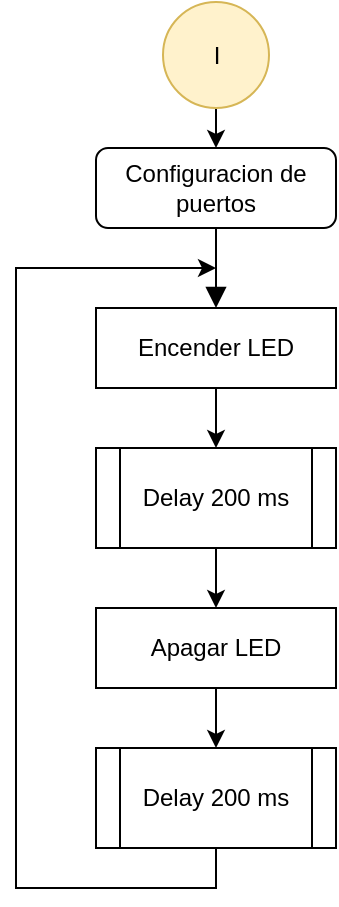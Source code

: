 <mxfile version="13.1.1" type="github">
  <diagram id="C5RBs43oDa-KdzZeNtuy" name="Page-1">
    <mxGraphModel dx="946" dy="662" grid="1" gridSize="10" guides="1" tooltips="1" connect="1" arrows="1" fold="1" page="1" pageScale="1" pageWidth="827" pageHeight="1169" math="0" shadow="0">
      <root>
        <mxCell id="WIyWlLk6GJQsqaUBKTNV-0" />
        <mxCell id="WIyWlLk6GJQsqaUBKTNV-1" parent="WIyWlLk6GJQsqaUBKTNV-0" />
        <mxCell id="WIyWlLk6GJQsqaUBKTNV-2" value="" style="rounded=0;html=1;jettySize=auto;orthogonalLoop=1;fontSize=11;endArrow=block;endFill=1;endSize=8;strokeWidth=1;shadow=0;labelBackgroundColor=none;edgeStyle=orthogonalEdgeStyle;entryX=0.5;entryY=0;entryDx=0;entryDy=0;" parent="WIyWlLk6GJQsqaUBKTNV-1" source="WIyWlLk6GJQsqaUBKTNV-3" target="vtZRrWapOZClMb1oRdkY-4" edge="1">
          <mxGeometry relative="1" as="geometry">
            <mxPoint x="220" y="170" as="targetPoint" />
          </mxGeometry>
        </mxCell>
        <mxCell id="WIyWlLk6GJQsqaUBKTNV-3" value="Configuracion de puertos" style="rounded=1;whiteSpace=wrap;html=1;fontSize=12;glass=0;strokeWidth=1;shadow=0;" parent="WIyWlLk6GJQsqaUBKTNV-1" vertex="1">
          <mxGeometry x="160" y="100" width="120" height="40" as="geometry" />
        </mxCell>
        <mxCell id="vtZRrWapOZClMb1oRdkY-2" style="edgeStyle=orthogonalEdgeStyle;rounded=0;orthogonalLoop=1;jettySize=auto;html=1;exitX=0.5;exitY=1;exitDx=0;exitDy=0;entryX=0.5;entryY=0;entryDx=0;entryDy=0;fontColor=#FFFFFF;" parent="WIyWlLk6GJQsqaUBKTNV-1" source="vtZRrWapOZClMb1oRdkY-0" target="WIyWlLk6GJQsqaUBKTNV-3" edge="1">
          <mxGeometry relative="1" as="geometry" />
        </mxCell>
        <mxCell id="vtZRrWapOZClMb1oRdkY-0" value="I" style="ellipse;whiteSpace=wrap;html=1;aspect=fixed;fillColor=#fff2cc;strokeColor=#d6b656;" parent="WIyWlLk6GJQsqaUBKTNV-1" vertex="1">
          <mxGeometry x="193.5" y="27" width="53" height="53" as="geometry" />
        </mxCell>
        <mxCell id="vtZRrWapOZClMb1oRdkY-6" style="edgeStyle=orthogonalEdgeStyle;rounded=0;orthogonalLoop=1;jettySize=auto;html=1;exitX=0.5;exitY=1;exitDx=0;exitDy=0;entryX=0.5;entryY=0;entryDx=0;entryDy=0;fontColor=#FFFFFF;" parent="WIyWlLk6GJQsqaUBKTNV-1" source="vtZRrWapOZClMb1oRdkY-4" target="vtZRrWapOZClMb1oRdkY-5" edge="1">
          <mxGeometry relative="1" as="geometry" />
        </mxCell>
        <mxCell id="vtZRrWapOZClMb1oRdkY-4" value="Encender LED" style="rounded=0;whiteSpace=wrap;html=1;" parent="WIyWlLk6GJQsqaUBKTNV-1" vertex="1">
          <mxGeometry x="160" y="180" width="120" height="40" as="geometry" />
        </mxCell>
        <mxCell id="vtZRrWapOZClMb1oRdkY-8" style="edgeStyle=orthogonalEdgeStyle;rounded=0;orthogonalLoop=1;jettySize=auto;html=1;entryX=0.5;entryY=0;entryDx=0;entryDy=0;fontColor=#FFFFFF;" parent="WIyWlLk6GJQsqaUBKTNV-1" source="vtZRrWapOZClMb1oRdkY-5" target="vtZRrWapOZClMb1oRdkY-7" edge="1">
          <mxGeometry relative="1" as="geometry" />
        </mxCell>
        <mxCell id="vtZRrWapOZClMb1oRdkY-5" value="Delay 200 ms" style="shape=process;whiteSpace=wrap;html=1;backgroundOutline=1;" parent="WIyWlLk6GJQsqaUBKTNV-1" vertex="1">
          <mxGeometry x="160" y="250" width="120" height="50" as="geometry" />
        </mxCell>
        <mxCell id="vtZRrWapOZClMb1oRdkY-10" style="edgeStyle=orthogonalEdgeStyle;rounded=0;orthogonalLoop=1;jettySize=auto;html=1;fontColor=#FFFFFF;" parent="WIyWlLk6GJQsqaUBKTNV-1" source="vtZRrWapOZClMb1oRdkY-7" target="vtZRrWapOZClMb1oRdkY-9" edge="1">
          <mxGeometry relative="1" as="geometry" />
        </mxCell>
        <mxCell id="vtZRrWapOZClMb1oRdkY-7" value="Apagar LED" style="rounded=0;whiteSpace=wrap;html=1;" parent="WIyWlLk6GJQsqaUBKTNV-1" vertex="1">
          <mxGeometry x="160" y="330" width="120" height="40" as="geometry" />
        </mxCell>
        <mxCell id="vtZRrWapOZClMb1oRdkY-11" style="edgeStyle=orthogonalEdgeStyle;rounded=0;orthogonalLoop=1;jettySize=auto;html=1;exitX=0.5;exitY=1;exitDx=0;exitDy=0;fontColor=#FFFFFF;" parent="WIyWlLk6GJQsqaUBKTNV-1" source="vtZRrWapOZClMb1oRdkY-9" edge="1">
          <mxGeometry relative="1" as="geometry">
            <mxPoint x="220" y="160" as="targetPoint" />
            <Array as="points">
              <mxPoint x="220" y="470" />
              <mxPoint x="120" y="470" />
              <mxPoint x="120" y="160" />
              <mxPoint x="220" y="160" />
            </Array>
          </mxGeometry>
        </mxCell>
        <mxCell id="vtZRrWapOZClMb1oRdkY-9" value="Delay 200 ms" style="shape=process;whiteSpace=wrap;html=1;backgroundOutline=1;" parent="WIyWlLk6GJQsqaUBKTNV-1" vertex="1">
          <mxGeometry x="160" y="400" width="120" height="50" as="geometry" />
        </mxCell>
      </root>
    </mxGraphModel>
  </diagram>
</mxfile>
